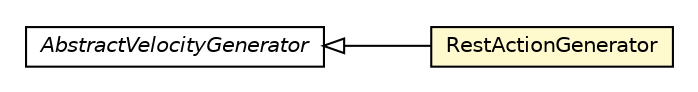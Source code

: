 #!/usr/local/bin/dot
#
# Class diagram 
# Generated by UMLGraph version R5_6-24-gf6e263 (http://www.umlgraph.org/)
#

digraph G {
	edge [fontname="Helvetica",fontsize=10,labelfontname="Helvetica",labelfontsize=10];
	node [fontname="Helvetica",fontsize=10,shape=plaintext];
	nodesep=0.25;
	ranksep=0.5;
	rankdir=LR;
	// com.gwtplatform.dispatch.rebind.AbstractVelocityGenerator
	c338128 [label=<<table title="com.gwtplatform.dispatch.rebind.AbstractVelocityGenerator" border="0" cellborder="1" cellspacing="0" cellpadding="2" port="p" href="./AbstractVelocityGenerator.html">
		<tr><td><table border="0" cellspacing="0" cellpadding="1">
<tr><td align="center" balign="center"><font face="Helvetica-Oblique"> AbstractVelocityGenerator </font></td></tr>
		</table></td></tr>
		</table>>, URL="./AbstractVelocityGenerator.html", fontname="Helvetica", fontcolor="black", fontsize=10.0];
	// com.gwtplatform.dispatch.rebind.RestActionGenerator
	c338131 [label=<<table title="com.gwtplatform.dispatch.rebind.RestActionGenerator" border="0" cellborder="1" cellspacing="0" cellpadding="2" port="p" bgcolor="lemonChiffon" href="./RestActionGenerator.html">
		<tr><td><table border="0" cellspacing="0" cellpadding="1">
<tr><td align="center" balign="center"> RestActionGenerator </td></tr>
		</table></td></tr>
		</table>>, URL="./RestActionGenerator.html", fontname="Helvetica", fontcolor="black", fontsize=10.0];
	//com.gwtplatform.dispatch.rebind.RestActionGenerator extends com.gwtplatform.dispatch.rebind.AbstractVelocityGenerator
	c338128:p -> c338131:p [dir=back,arrowtail=empty];
}

